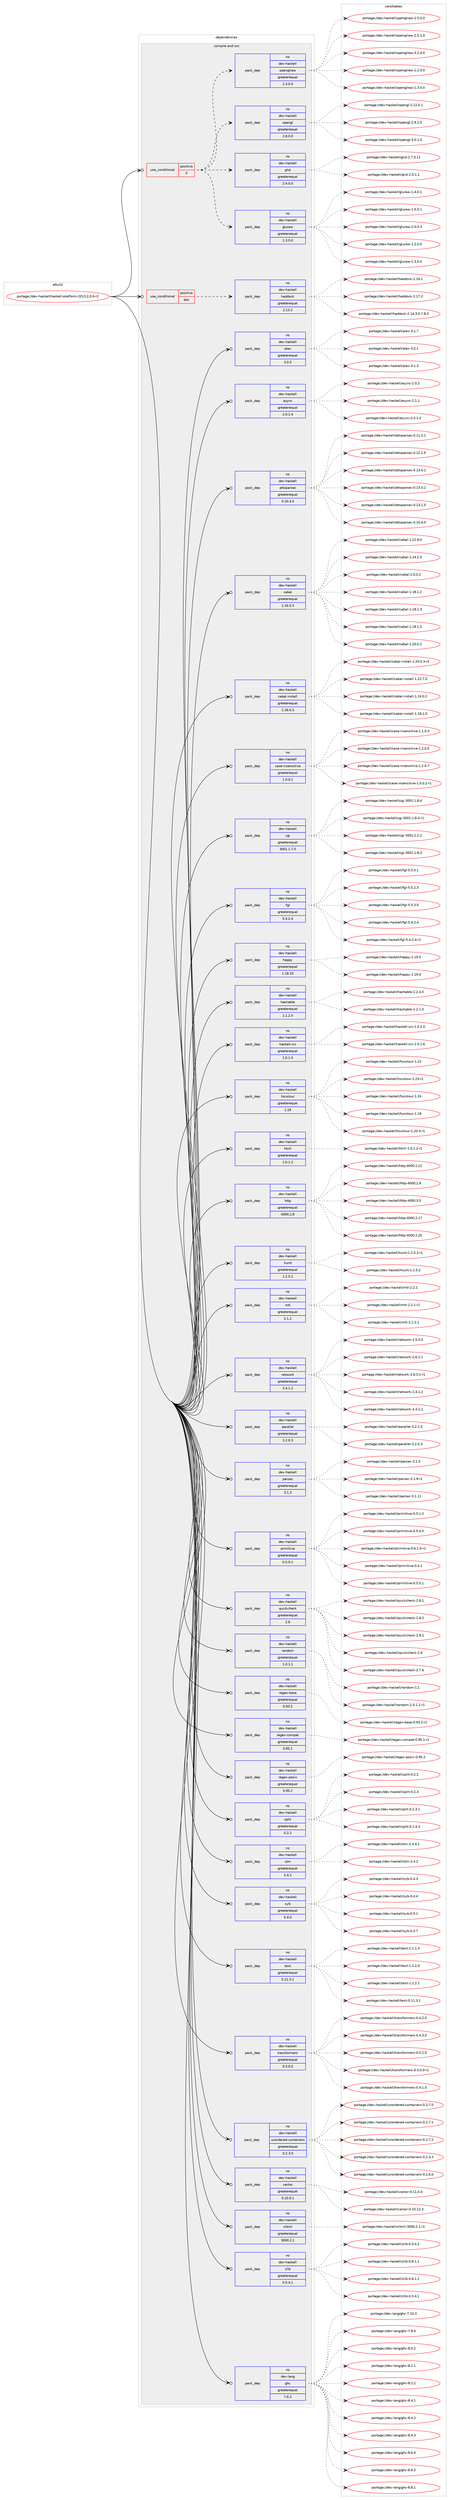 digraph prolog {

# *************
# Graph options
# *************

newrank=true;
concentrate=true;
compound=true;
graph [rankdir=LR,fontname=Helvetica,fontsize=10,ranksep=1.5];#, ranksep=2.5, nodesep=0.2];
edge  [arrowhead=vee];
node  [fontname=Helvetica,fontsize=10];

# **********
# The ebuild
# **********

subgraph cluster_leftcol {
color=gray;
rank=same;
label=<<i>ebuild</i>>;
id [label="portage://dev-haskell/haskell-platform-2013.2.0.0-r2", color=red, width=4, href="../dev-haskell/haskell-platform-2013.2.0.0-r2.svg"];
}

# ****************
# The dependencies
# ****************

subgraph cluster_midcol {
color=gray;
label=<<i>dependencies</i>>;
subgraph cluster_compile {
fillcolor="#eeeeee";
style=filled;
label=<<i>compile</i>>;
}
subgraph cluster_compileandrun {
fillcolor="#eeeeee";
style=filled;
label=<<i>compile and run</i>>;
subgraph cond15408 {
dependency69554 [label=<<TABLE BORDER="0" CELLBORDER="1" CELLSPACING="0" CELLPADDING="4"><TR><TD ROWSPAN="3" CELLPADDING="10">use_conditional</TD></TR><TR><TD>positive</TD></TR><TR><TD>X</TD></TR></TABLE>>, shape=none, color=red];
subgraph pack52315 {
dependency69555 [label=<<TABLE BORDER="0" CELLBORDER="1" CELLSPACING="0" CELLPADDING="4" WIDTH="220"><TR><TD ROWSPAN="6" CELLPADDING="30">pack_dep</TD></TR><TR><TD WIDTH="110">no</TD></TR><TR><TD>dev-haskell</TD></TR><TR><TD>gluraw</TD></TR><TR><TD>greaterequal</TD></TR><TR><TD>1.3.0.0</TD></TR></TABLE>>, shape=none, color=blue];
}
dependency69554:e -> dependency69555:w [weight=20,style="dashed",arrowhead="vee"];
subgraph pack52316 {
dependency69556 [label=<<TABLE BORDER="0" CELLBORDER="1" CELLSPACING="0" CELLPADDING="4" WIDTH="220"><TR><TD ROWSPAN="6" CELLPADDING="30">pack_dep</TD></TR><TR><TD WIDTH="110">no</TD></TR><TR><TD>dev-haskell</TD></TR><TR><TD>glut</TD></TR><TR><TD>greaterequal</TD></TR><TR><TD>2.4.0.0</TD></TR></TABLE>>, shape=none, color=blue];
}
dependency69554:e -> dependency69556:w [weight=20,style="dashed",arrowhead="vee"];
subgraph pack52317 {
dependency69557 [label=<<TABLE BORDER="0" CELLBORDER="1" CELLSPACING="0" CELLPADDING="4" WIDTH="220"><TR><TD ROWSPAN="6" CELLPADDING="30">pack_dep</TD></TR><TR><TD WIDTH="110">no</TD></TR><TR><TD>dev-haskell</TD></TR><TR><TD>opengl</TD></TR><TR><TD>greaterequal</TD></TR><TR><TD>2.8.0.0</TD></TR></TABLE>>, shape=none, color=blue];
}
dependency69554:e -> dependency69557:w [weight=20,style="dashed",arrowhead="vee"];
subgraph pack52318 {
dependency69558 [label=<<TABLE BORDER="0" CELLBORDER="1" CELLSPACING="0" CELLPADDING="4" WIDTH="220"><TR><TD ROWSPAN="6" CELLPADDING="30">pack_dep</TD></TR><TR><TD WIDTH="110">no</TD></TR><TR><TD>dev-haskell</TD></TR><TR><TD>openglraw</TD></TR><TR><TD>greaterequal</TD></TR><TR><TD>1.3.0.0</TD></TR></TABLE>>, shape=none, color=blue];
}
dependency69554:e -> dependency69558:w [weight=20,style="dashed",arrowhead="vee"];
}
id:e -> dependency69554:w [weight=20,style="solid",arrowhead="odotvee"];
subgraph cond15409 {
dependency69559 [label=<<TABLE BORDER="0" CELLBORDER="1" CELLSPACING="0" CELLPADDING="4"><TR><TD ROWSPAN="3" CELLPADDING="10">use_conditional</TD></TR><TR><TD>positive</TD></TR><TR><TD>doc</TD></TR></TABLE>>, shape=none, color=red];
subgraph pack52319 {
dependency69560 [label=<<TABLE BORDER="0" CELLBORDER="1" CELLSPACING="0" CELLPADDING="4" WIDTH="220"><TR><TD ROWSPAN="6" CELLPADDING="30">pack_dep</TD></TR><TR><TD WIDTH="110">no</TD></TR><TR><TD>dev-haskell</TD></TR><TR><TD>haddock</TD></TR><TR><TD>greaterequal</TD></TR><TR><TD>2.13.2</TD></TR></TABLE>>, shape=none, color=blue];
}
dependency69559:e -> dependency69560:w [weight=20,style="dashed",arrowhead="vee"];
}
id:e -> dependency69559:w [weight=20,style="solid",arrowhead="odotvee"];
subgraph pack52320 {
dependency69561 [label=<<TABLE BORDER="0" CELLBORDER="1" CELLSPACING="0" CELLPADDING="4" WIDTH="220"><TR><TD ROWSPAN="6" CELLPADDING="30">pack_dep</TD></TR><TR><TD WIDTH="110">no</TD></TR><TR><TD>dev-haskell</TD></TR><TR><TD>alex</TD></TR><TR><TD>greaterequal</TD></TR><TR><TD>3.0.5</TD></TR></TABLE>>, shape=none, color=blue];
}
id:e -> dependency69561:w [weight=20,style="solid",arrowhead="odotvee"];
subgraph pack52321 {
dependency69562 [label=<<TABLE BORDER="0" CELLBORDER="1" CELLSPACING="0" CELLPADDING="4" WIDTH="220"><TR><TD ROWSPAN="6" CELLPADDING="30">pack_dep</TD></TR><TR><TD WIDTH="110">no</TD></TR><TR><TD>dev-haskell</TD></TR><TR><TD>async</TD></TR><TR><TD>greaterequal</TD></TR><TR><TD>2.0.1.4</TD></TR></TABLE>>, shape=none, color=blue];
}
id:e -> dependency69562:w [weight=20,style="solid",arrowhead="odotvee"];
subgraph pack52322 {
dependency69563 [label=<<TABLE BORDER="0" CELLBORDER="1" CELLSPACING="0" CELLPADDING="4" WIDTH="220"><TR><TD ROWSPAN="6" CELLPADDING="30">pack_dep</TD></TR><TR><TD WIDTH="110">no</TD></TR><TR><TD>dev-haskell</TD></TR><TR><TD>attoparsec</TD></TR><TR><TD>greaterequal</TD></TR><TR><TD>0.10.4.0</TD></TR></TABLE>>, shape=none, color=blue];
}
id:e -> dependency69563:w [weight=20,style="solid",arrowhead="odotvee"];
subgraph pack52323 {
dependency69564 [label=<<TABLE BORDER="0" CELLBORDER="1" CELLSPACING="0" CELLPADDING="4" WIDTH="220"><TR><TD ROWSPAN="6" CELLPADDING="30">pack_dep</TD></TR><TR><TD WIDTH="110">no</TD></TR><TR><TD>dev-haskell</TD></TR><TR><TD>cabal</TD></TR><TR><TD>greaterequal</TD></TR><TR><TD>1.16.0.3</TD></TR></TABLE>>, shape=none, color=blue];
}
id:e -> dependency69564:w [weight=20,style="solid",arrowhead="odotvee"];
subgraph pack52324 {
dependency69565 [label=<<TABLE BORDER="0" CELLBORDER="1" CELLSPACING="0" CELLPADDING="4" WIDTH="220"><TR><TD ROWSPAN="6" CELLPADDING="30">pack_dep</TD></TR><TR><TD WIDTH="110">no</TD></TR><TR><TD>dev-haskell</TD></TR><TR><TD>cabal-install</TD></TR><TR><TD>greaterequal</TD></TR><TR><TD>1.16.0.3</TD></TR></TABLE>>, shape=none, color=blue];
}
id:e -> dependency69565:w [weight=20,style="solid",arrowhead="odotvee"];
subgraph pack52325 {
dependency69566 [label=<<TABLE BORDER="0" CELLBORDER="1" CELLSPACING="0" CELLPADDING="4" WIDTH="220"><TR><TD ROWSPAN="6" CELLPADDING="30">pack_dep</TD></TR><TR><TD WIDTH="110">no</TD></TR><TR><TD>dev-haskell</TD></TR><TR><TD>case-insensitive</TD></TR><TR><TD>greaterequal</TD></TR><TR><TD>1.0.0.1</TD></TR></TABLE>>, shape=none, color=blue];
}
id:e -> dependency69566:w [weight=20,style="solid",arrowhead="odotvee"];
subgraph pack52326 {
dependency69567 [label=<<TABLE BORDER="0" CELLBORDER="1" CELLSPACING="0" CELLPADDING="4" WIDTH="220"><TR><TD ROWSPAN="6" CELLPADDING="30">pack_dep</TD></TR><TR><TD WIDTH="110">no</TD></TR><TR><TD>dev-haskell</TD></TR><TR><TD>cgi</TD></TR><TR><TD>greaterequal</TD></TR><TR><TD>3001.1.7.5</TD></TR></TABLE>>, shape=none, color=blue];
}
id:e -> dependency69567:w [weight=20,style="solid",arrowhead="odotvee"];
subgraph pack52327 {
dependency69568 [label=<<TABLE BORDER="0" CELLBORDER="1" CELLSPACING="0" CELLPADDING="4" WIDTH="220"><TR><TD ROWSPAN="6" CELLPADDING="30">pack_dep</TD></TR><TR><TD WIDTH="110">no</TD></TR><TR><TD>dev-haskell</TD></TR><TR><TD>fgl</TD></TR><TR><TD>greaterequal</TD></TR><TR><TD>5.4.2.4</TD></TR></TABLE>>, shape=none, color=blue];
}
id:e -> dependency69568:w [weight=20,style="solid",arrowhead="odotvee"];
subgraph pack52328 {
dependency69569 [label=<<TABLE BORDER="0" CELLBORDER="1" CELLSPACING="0" CELLPADDING="4" WIDTH="220"><TR><TD ROWSPAN="6" CELLPADDING="30">pack_dep</TD></TR><TR><TD WIDTH="110">no</TD></TR><TR><TD>dev-haskell</TD></TR><TR><TD>happy</TD></TR><TR><TD>greaterequal</TD></TR><TR><TD>1.18.10</TD></TR></TABLE>>, shape=none, color=blue];
}
id:e -> dependency69569:w [weight=20,style="solid",arrowhead="odotvee"];
subgraph pack52329 {
dependency69570 [label=<<TABLE BORDER="0" CELLBORDER="1" CELLSPACING="0" CELLPADDING="4" WIDTH="220"><TR><TD ROWSPAN="6" CELLPADDING="30">pack_dep</TD></TR><TR><TD WIDTH="110">no</TD></TR><TR><TD>dev-haskell</TD></TR><TR><TD>hashable</TD></TR><TR><TD>greaterequal</TD></TR><TR><TD>1.1.2.5</TD></TR></TABLE>>, shape=none, color=blue];
}
id:e -> dependency69570:w [weight=20,style="solid",arrowhead="odotvee"];
subgraph pack52330 {
dependency69571 [label=<<TABLE BORDER="0" CELLBORDER="1" CELLSPACING="0" CELLPADDING="4" WIDTH="220"><TR><TD ROWSPAN="6" CELLPADDING="30">pack_dep</TD></TR><TR><TD WIDTH="110">no</TD></TR><TR><TD>dev-haskell</TD></TR><TR><TD>haskell-src</TD></TR><TR><TD>greaterequal</TD></TR><TR><TD>1.0.1.5</TD></TR></TABLE>>, shape=none, color=blue];
}
id:e -> dependency69571:w [weight=20,style="solid",arrowhead="odotvee"];
subgraph pack52331 {
dependency69572 [label=<<TABLE BORDER="0" CELLBORDER="1" CELLSPACING="0" CELLPADDING="4" WIDTH="220"><TR><TD ROWSPAN="6" CELLPADDING="30">pack_dep</TD></TR><TR><TD WIDTH="110">no</TD></TR><TR><TD>dev-haskell</TD></TR><TR><TD>hscolour</TD></TR><TR><TD>greaterequal</TD></TR><TR><TD>1.19</TD></TR></TABLE>>, shape=none, color=blue];
}
id:e -> dependency69572:w [weight=20,style="solid",arrowhead="odotvee"];
subgraph pack52332 {
dependency69573 [label=<<TABLE BORDER="0" CELLBORDER="1" CELLSPACING="0" CELLPADDING="4" WIDTH="220"><TR><TD ROWSPAN="6" CELLPADDING="30">pack_dep</TD></TR><TR><TD WIDTH="110">no</TD></TR><TR><TD>dev-haskell</TD></TR><TR><TD>html</TD></TR><TR><TD>greaterequal</TD></TR><TR><TD>1.0.1.2</TD></TR></TABLE>>, shape=none, color=blue];
}
id:e -> dependency69573:w [weight=20,style="solid",arrowhead="odotvee"];
subgraph pack52333 {
dependency69574 [label=<<TABLE BORDER="0" CELLBORDER="1" CELLSPACING="0" CELLPADDING="4" WIDTH="220"><TR><TD ROWSPAN="6" CELLPADDING="30">pack_dep</TD></TR><TR><TD WIDTH="110">no</TD></TR><TR><TD>dev-haskell</TD></TR><TR><TD>http</TD></TR><TR><TD>greaterequal</TD></TR><TR><TD>4000.2.8</TD></TR></TABLE>>, shape=none, color=blue];
}
id:e -> dependency69574:w [weight=20,style="solid",arrowhead="odotvee"];
subgraph pack52334 {
dependency69575 [label=<<TABLE BORDER="0" CELLBORDER="1" CELLSPACING="0" CELLPADDING="4" WIDTH="220"><TR><TD ROWSPAN="6" CELLPADDING="30">pack_dep</TD></TR><TR><TD WIDTH="110">no</TD></TR><TR><TD>dev-haskell</TD></TR><TR><TD>hunit</TD></TR><TR><TD>greaterequal</TD></TR><TR><TD>1.2.5.2</TD></TR></TABLE>>, shape=none, color=blue];
}
id:e -> dependency69575:w [weight=20,style="solid",arrowhead="odotvee"];
subgraph pack52335 {
dependency69576 [label=<<TABLE BORDER="0" CELLBORDER="1" CELLSPACING="0" CELLPADDING="4" WIDTH="220"><TR><TD ROWSPAN="6" CELLPADDING="30">pack_dep</TD></TR><TR><TD WIDTH="110">no</TD></TR><TR><TD>dev-haskell</TD></TR><TR><TD>mtl</TD></TR><TR><TD>greaterequal</TD></TR><TR><TD>2.1.2</TD></TR></TABLE>>, shape=none, color=blue];
}
id:e -> dependency69576:w [weight=20,style="solid",arrowhead="odotvee"];
subgraph pack52336 {
dependency69577 [label=<<TABLE BORDER="0" CELLBORDER="1" CELLSPACING="0" CELLPADDING="4" WIDTH="220"><TR><TD ROWSPAN="6" CELLPADDING="30">pack_dep</TD></TR><TR><TD WIDTH="110">no</TD></TR><TR><TD>dev-haskell</TD></TR><TR><TD>network</TD></TR><TR><TD>greaterequal</TD></TR><TR><TD>2.4.1.2</TD></TR></TABLE>>, shape=none, color=blue];
}
id:e -> dependency69577:w [weight=20,style="solid",arrowhead="odotvee"];
subgraph pack52337 {
dependency69578 [label=<<TABLE BORDER="0" CELLBORDER="1" CELLSPACING="0" CELLPADDING="4" WIDTH="220"><TR><TD ROWSPAN="6" CELLPADDING="30">pack_dep</TD></TR><TR><TD WIDTH="110">no</TD></TR><TR><TD>dev-haskell</TD></TR><TR><TD>parallel</TD></TR><TR><TD>greaterequal</TD></TR><TR><TD>3.2.0.3</TD></TR></TABLE>>, shape=none, color=blue];
}
id:e -> dependency69578:w [weight=20,style="solid",arrowhead="odotvee"];
subgraph pack52338 {
dependency69579 [label=<<TABLE BORDER="0" CELLBORDER="1" CELLSPACING="0" CELLPADDING="4" WIDTH="220"><TR><TD ROWSPAN="6" CELLPADDING="30">pack_dep</TD></TR><TR><TD WIDTH="110">no</TD></TR><TR><TD>dev-haskell</TD></TR><TR><TD>parsec</TD></TR><TR><TD>greaterequal</TD></TR><TR><TD>3.1.3</TD></TR></TABLE>>, shape=none, color=blue];
}
id:e -> dependency69579:w [weight=20,style="solid",arrowhead="odotvee"];
subgraph pack52339 {
dependency69580 [label=<<TABLE BORDER="0" CELLBORDER="1" CELLSPACING="0" CELLPADDING="4" WIDTH="220"><TR><TD ROWSPAN="6" CELLPADDING="30">pack_dep</TD></TR><TR><TD WIDTH="110">no</TD></TR><TR><TD>dev-haskell</TD></TR><TR><TD>primitive</TD></TR><TR><TD>greaterequal</TD></TR><TR><TD>0.5.0.1</TD></TR></TABLE>>, shape=none, color=blue];
}
id:e -> dependency69580:w [weight=20,style="solid",arrowhead="odotvee"];
subgraph pack52340 {
dependency69581 [label=<<TABLE BORDER="0" CELLBORDER="1" CELLSPACING="0" CELLPADDING="4" WIDTH="220"><TR><TD ROWSPAN="6" CELLPADDING="30">pack_dep</TD></TR><TR><TD WIDTH="110">no</TD></TR><TR><TD>dev-haskell</TD></TR><TR><TD>quickcheck</TD></TR><TR><TD>greaterequal</TD></TR><TR><TD>2.6</TD></TR></TABLE>>, shape=none, color=blue];
}
id:e -> dependency69581:w [weight=20,style="solid",arrowhead="odotvee"];
subgraph pack52341 {
dependency69582 [label=<<TABLE BORDER="0" CELLBORDER="1" CELLSPACING="0" CELLPADDING="4" WIDTH="220"><TR><TD ROWSPAN="6" CELLPADDING="30">pack_dep</TD></TR><TR><TD WIDTH="110">no</TD></TR><TR><TD>dev-haskell</TD></TR><TR><TD>random</TD></TR><TR><TD>greaterequal</TD></TR><TR><TD>1.0.1.1</TD></TR></TABLE>>, shape=none, color=blue];
}
id:e -> dependency69582:w [weight=20,style="solid",arrowhead="odotvee"];
subgraph pack52342 {
dependency69583 [label=<<TABLE BORDER="0" CELLBORDER="1" CELLSPACING="0" CELLPADDING="4" WIDTH="220"><TR><TD ROWSPAN="6" CELLPADDING="30">pack_dep</TD></TR><TR><TD WIDTH="110">no</TD></TR><TR><TD>dev-haskell</TD></TR><TR><TD>regex-base</TD></TR><TR><TD>greaterequal</TD></TR><TR><TD>0.93.2</TD></TR></TABLE>>, shape=none, color=blue];
}
id:e -> dependency69583:w [weight=20,style="solid",arrowhead="odotvee"];
subgraph pack52343 {
dependency69584 [label=<<TABLE BORDER="0" CELLBORDER="1" CELLSPACING="0" CELLPADDING="4" WIDTH="220"><TR><TD ROWSPAN="6" CELLPADDING="30">pack_dep</TD></TR><TR><TD WIDTH="110">no</TD></TR><TR><TD>dev-haskell</TD></TR><TR><TD>regex-compat</TD></TR><TR><TD>greaterequal</TD></TR><TR><TD>0.95.1</TD></TR></TABLE>>, shape=none, color=blue];
}
id:e -> dependency69584:w [weight=20,style="solid",arrowhead="odotvee"];
subgraph pack52344 {
dependency69585 [label=<<TABLE BORDER="0" CELLBORDER="1" CELLSPACING="0" CELLPADDING="4" WIDTH="220"><TR><TD ROWSPAN="6" CELLPADDING="30">pack_dep</TD></TR><TR><TD WIDTH="110">no</TD></TR><TR><TD>dev-haskell</TD></TR><TR><TD>regex-posix</TD></TR><TR><TD>greaterequal</TD></TR><TR><TD>0.95.2</TD></TR></TABLE>>, shape=none, color=blue];
}
id:e -> dependency69585:w [weight=20,style="solid",arrowhead="odotvee"];
subgraph pack52345 {
dependency69586 [label=<<TABLE BORDER="0" CELLBORDER="1" CELLSPACING="0" CELLPADDING="4" WIDTH="220"><TR><TD ROWSPAN="6" CELLPADDING="30">pack_dep</TD></TR><TR><TD WIDTH="110">no</TD></TR><TR><TD>dev-haskell</TD></TR><TR><TD>split</TD></TR><TR><TD>greaterequal</TD></TR><TR><TD>0.2.2</TD></TR></TABLE>>, shape=none, color=blue];
}
id:e -> dependency69586:w [weight=20,style="solid",arrowhead="odotvee"];
subgraph pack52346 {
dependency69587 [label=<<TABLE BORDER="0" CELLBORDER="1" CELLSPACING="0" CELLPADDING="4" WIDTH="220"><TR><TD ROWSPAN="6" CELLPADDING="30">pack_dep</TD></TR><TR><TD WIDTH="110">no</TD></TR><TR><TD>dev-haskell</TD></TR><TR><TD>stm</TD></TR><TR><TD>greaterequal</TD></TR><TR><TD>2.4.2</TD></TR></TABLE>>, shape=none, color=blue];
}
id:e -> dependency69587:w [weight=20,style="solid",arrowhead="odotvee"];
subgraph pack52347 {
dependency69588 [label=<<TABLE BORDER="0" CELLBORDER="1" CELLSPACING="0" CELLPADDING="4" WIDTH="220"><TR><TD ROWSPAN="6" CELLPADDING="30">pack_dep</TD></TR><TR><TD WIDTH="110">no</TD></TR><TR><TD>dev-haskell</TD></TR><TR><TD>syb</TD></TR><TR><TD>greaterequal</TD></TR><TR><TD>0.4.0</TD></TR></TABLE>>, shape=none, color=blue];
}
id:e -> dependency69588:w [weight=20,style="solid",arrowhead="odotvee"];
subgraph pack52348 {
dependency69589 [label=<<TABLE BORDER="0" CELLBORDER="1" CELLSPACING="0" CELLPADDING="4" WIDTH="220"><TR><TD ROWSPAN="6" CELLPADDING="30">pack_dep</TD></TR><TR><TD WIDTH="110">no</TD></TR><TR><TD>dev-haskell</TD></TR><TR><TD>text</TD></TR><TR><TD>greaterequal</TD></TR><TR><TD>0.11.3.1</TD></TR></TABLE>>, shape=none, color=blue];
}
id:e -> dependency69589:w [weight=20,style="solid",arrowhead="odotvee"];
subgraph pack52349 {
dependency69590 [label=<<TABLE BORDER="0" CELLBORDER="1" CELLSPACING="0" CELLPADDING="4" WIDTH="220"><TR><TD ROWSPAN="6" CELLPADDING="30">pack_dep</TD></TR><TR><TD WIDTH="110">no</TD></TR><TR><TD>dev-haskell</TD></TR><TR><TD>transformers</TD></TR><TR><TD>greaterequal</TD></TR><TR><TD>0.3.0.0</TD></TR></TABLE>>, shape=none, color=blue];
}
id:e -> dependency69590:w [weight=20,style="solid",arrowhead="odotvee"];
subgraph pack52350 {
dependency69591 [label=<<TABLE BORDER="0" CELLBORDER="1" CELLSPACING="0" CELLPADDING="4" WIDTH="220"><TR><TD ROWSPAN="6" CELLPADDING="30">pack_dep</TD></TR><TR><TD WIDTH="110">no</TD></TR><TR><TD>dev-haskell</TD></TR><TR><TD>unordered-containers</TD></TR><TR><TD>greaterequal</TD></TR><TR><TD>0.2.3.0</TD></TR></TABLE>>, shape=none, color=blue];
}
id:e -> dependency69591:w [weight=20,style="solid",arrowhead="odotvee"];
subgraph pack52351 {
dependency69592 [label=<<TABLE BORDER="0" CELLBORDER="1" CELLSPACING="0" CELLPADDING="4" WIDTH="220"><TR><TD ROWSPAN="6" CELLPADDING="30">pack_dep</TD></TR><TR><TD WIDTH="110">no</TD></TR><TR><TD>dev-haskell</TD></TR><TR><TD>vector</TD></TR><TR><TD>greaterequal</TD></TR><TR><TD>0.10.0.1</TD></TR></TABLE>>, shape=none, color=blue];
}
id:e -> dependency69592:w [weight=20,style="solid",arrowhead="odotvee"];
subgraph pack52352 {
dependency69593 [label=<<TABLE BORDER="0" CELLBORDER="1" CELLSPACING="0" CELLPADDING="4" WIDTH="220"><TR><TD ROWSPAN="6" CELLPADDING="30">pack_dep</TD></TR><TR><TD WIDTH="110">no</TD></TR><TR><TD>dev-haskell</TD></TR><TR><TD>xhtml</TD></TR><TR><TD>greaterequal</TD></TR><TR><TD>3000.2.1</TD></TR></TABLE>>, shape=none, color=blue];
}
id:e -> dependency69593:w [weight=20,style="solid",arrowhead="odotvee"];
subgraph pack52353 {
dependency69594 [label=<<TABLE BORDER="0" CELLBORDER="1" CELLSPACING="0" CELLPADDING="4" WIDTH="220"><TR><TD ROWSPAN="6" CELLPADDING="30">pack_dep</TD></TR><TR><TD WIDTH="110">no</TD></TR><TR><TD>dev-haskell</TD></TR><TR><TD>zlib</TD></TR><TR><TD>greaterequal</TD></TR><TR><TD>0.5.4.1</TD></TR></TABLE>>, shape=none, color=blue];
}
id:e -> dependency69594:w [weight=20,style="solid",arrowhead="odotvee"];
subgraph pack52354 {
dependency69595 [label=<<TABLE BORDER="0" CELLBORDER="1" CELLSPACING="0" CELLPADDING="4" WIDTH="220"><TR><TD ROWSPAN="6" CELLPADDING="30">pack_dep</TD></TR><TR><TD WIDTH="110">no</TD></TR><TR><TD>dev-lang</TD></TR><TR><TD>ghc</TD></TR><TR><TD>greaterequal</TD></TR><TR><TD>7.6.2</TD></TR></TABLE>>, shape=none, color=blue];
}
id:e -> dependency69595:w [weight=20,style="solid",arrowhead="odotvee"];
}
subgraph cluster_run {
fillcolor="#eeeeee";
style=filled;
label=<<i>run</i>>;
}
}

# **************
# The candidates
# **************

subgraph cluster_choices {
rank=same;
color=gray;
label=<<i>candidates</i>>;

subgraph choice52315 {
color=black;
nodesep=1;
choiceportage100101118451049711510710110810847103108117114971194549465046484648 [label="portage://dev-haskell/gluraw-1.2.0.0", color=red, width=4,href="../dev-haskell/gluraw-1.2.0.0.svg"];
choiceportage100101118451049711510710110810847103108117114971194549465146484648 [label="portage://dev-haskell/gluraw-1.3.0.0", color=red, width=4,href="../dev-haskell/gluraw-1.3.0.0.svg"];
choiceportage100101118451049711510710110810847103108117114971194549465246484649 [label="portage://dev-haskell/gluraw-1.4.0.1", color=red, width=4,href="../dev-haskell/gluraw-1.4.0.1.svg"];
choiceportage100101118451049711510710110810847103108117114971194549465346484649 [label="portage://dev-haskell/gluraw-1.5.0.1", color=red, width=4,href="../dev-haskell/gluraw-1.5.0.1.svg"];
choiceportage100101118451049711510710110810847103108117114971194550464846484651 [label="portage://dev-haskell/gluraw-2.0.0.3", color=red, width=4,href="../dev-haskell/gluraw-2.0.0.3.svg"];
dependency69555:e -> choiceportage100101118451049711510710110810847103108117114971194549465046484648:w [style=dotted,weight="100"];
dependency69555:e -> choiceportage100101118451049711510710110810847103108117114971194549465146484648:w [style=dotted,weight="100"];
dependency69555:e -> choiceportage100101118451049711510710110810847103108117114971194549465246484649:w [style=dotted,weight="100"];
dependency69555:e -> choiceportage100101118451049711510710110810847103108117114971194549465346484649:w [style=dotted,weight="100"];
dependency69555:e -> choiceportage100101118451049711510710110810847103108117114971194550464846484651:w [style=dotted,weight="100"];
}
subgraph choice52316 {
color=black;
nodesep=1;
choiceportage1001011184510497115107101108108471031081171164550465346494649 [label="portage://dev-haskell/glut-2.5.1.1", color=red, width=4,href="../dev-haskell/glut-2.5.1.1.svg"];
choiceportage100101118451049711510710110810847103108117116455046554648464949 [label="portage://dev-haskell/glut-2.7.0.11", color=red, width=4,href="../dev-haskell/glut-2.7.0.11.svg"];
dependency69556:e -> choiceportage1001011184510497115107101108108471031081171164550465346494649:w [style=dotted,weight="100"];
dependency69556:e -> choiceportage100101118451049711510710110810847103108117116455046554648464949:w [style=dotted,weight="100"];
}
subgraph choice52317 {
color=black;
nodesep=1;
choiceportage100101118451049711510710110810847111112101110103108455046495046484649 [label="portage://dev-haskell/opengl-2.12.0.1", color=red, width=4,href="../dev-haskell/opengl-2.12.0.1.svg"];
choiceportage1001011184510497115107101108108471111121011101031084550465746504648 [label="portage://dev-haskell/opengl-2.9.2.0", color=red, width=4,href="../dev-haskell/opengl-2.9.2.0.svg"];
choiceportage1001011184510497115107101108108471111121011101031084551464846494648 [label="portage://dev-haskell/opengl-3.0.1.0", color=red, width=4,href="../dev-haskell/opengl-3.0.1.0.svg"];
dependency69557:e -> choiceportage100101118451049711510710110810847111112101110103108455046495046484649:w [style=dotted,weight="100"];
dependency69557:e -> choiceportage1001011184510497115107101108108471111121011101031084550465746504648:w [style=dotted,weight="100"];
dependency69557:e -> choiceportage1001011184510497115107101108108471111121011101031084551464846494648:w [style=dotted,weight="100"];
}
subgraph choice52318 {
color=black;
nodesep=1;
choiceportage100101118451049711510710110810847111112101110103108114971194549465046484648 [label="portage://dev-haskell/openglraw-1.2.0.0", color=red, width=4,href="../dev-haskell/openglraw-1.2.0.0.svg"];
choiceportage100101118451049711510710110810847111112101110103108114971194549465146484648 [label="portage://dev-haskell/openglraw-1.3.0.0", color=red, width=4,href="../dev-haskell/openglraw-1.3.0.0.svg"];
choiceportage100101118451049711510710110810847111112101110103108114971194549465346484648 [label="portage://dev-haskell/openglraw-1.5.0.0", color=red, width=4,href="../dev-haskell/openglraw-1.5.0.0.svg"];
choiceportage100101118451049711510710110810847111112101110103108114971194550465346494648 [label="portage://dev-haskell/openglraw-2.5.1.0", color=red, width=4,href="../dev-haskell/openglraw-2.5.1.0.svg"];
choiceportage100101118451049711510710110810847111112101110103108114971194551465046524648 [label="portage://dev-haskell/openglraw-3.2.4.0", color=red, width=4,href="../dev-haskell/openglraw-3.2.4.0.svg"];
dependency69558:e -> choiceportage100101118451049711510710110810847111112101110103108114971194549465046484648:w [style=dotted,weight="100"];
dependency69558:e -> choiceportage100101118451049711510710110810847111112101110103108114971194549465146484648:w [style=dotted,weight="100"];
dependency69558:e -> choiceportage100101118451049711510710110810847111112101110103108114971194549465346484648:w [style=dotted,weight="100"];
dependency69558:e -> choiceportage100101118451049711510710110810847111112101110103108114971194550465346494648:w [style=dotted,weight="100"];
dependency69558:e -> choiceportage100101118451049711510710110810847111112101110103108114971194551465046524648:w [style=dotted,weight="100"];
}
subgraph choice52319 {
color=black;
nodesep=1;
choiceportage1001011184510497115107101108108471049710010011199107455046495246514648465546564651 [label="portage://dev-haskell/haddock-2.14.3.0.7.8.3", color=red, width=4,href="../dev-haskell/haddock-2.14.3.0.7.8.3.svg"];
choiceportage100101118451049711510710110810847104971001001119910745504649544649 [label="portage://dev-haskell/haddock-2.16.1", color=red, width=4,href="../dev-haskell/haddock-2.16.1.svg"];
choiceportage100101118451049711510710110810847104971001001119910745504649554650 [label="portage://dev-haskell/haddock-2.17.2", color=red, width=4,href="../dev-haskell/haddock-2.17.2.svg"];
dependency69560:e -> choiceportage1001011184510497115107101108108471049710010011199107455046495246514648465546564651:w [style=dotted,weight="100"];
dependency69560:e -> choiceportage100101118451049711510710110810847104971001001119910745504649544649:w [style=dotted,weight="100"];
dependency69560:e -> choiceportage100101118451049711510710110810847104971001001119910745504649554650:w [style=dotted,weight="100"];
}
subgraph choice52320 {
color=black;
nodesep=1;
choiceportage10010111845104971151071011081084797108101120455146494651 [label="portage://dev-haskell/alex-3.1.3", color=red, width=4,href="../dev-haskell/alex-3.1.3.svg"];
choiceportage10010111845104971151071011081084797108101120455146494655 [label="portage://dev-haskell/alex-3.1.7", color=red, width=4,href="../dev-haskell/alex-3.1.7.svg"];
choiceportage10010111845104971151071011081084797108101120455146504649 [label="portage://dev-haskell/alex-3.2.1", color=red, width=4,href="../dev-haskell/alex-3.2.1.svg"];
dependency69561:e -> choiceportage10010111845104971151071011081084797108101120455146494651:w [style=dotted,weight="100"];
dependency69561:e -> choiceportage10010111845104971151071011081084797108101120455146494655:w [style=dotted,weight="100"];
dependency69561:e -> choiceportage10010111845104971151071011081084797108101120455146504649:w [style=dotted,weight="100"];
}
subgraph choice52321 {
color=black;
nodesep=1;
choiceportage10010111845104971151071011081084797115121110994550464846494652 [label="portage://dev-haskell/async-2.0.1.4", color=red, width=4,href="../dev-haskell/async-2.0.1.4.svg"];
choiceportage1001011184510497115107101108108479711512111099455046484650 [label="portage://dev-haskell/async-2.0.2", color=red, width=4,href="../dev-haskell/async-2.0.2.svg"];
choiceportage1001011184510497115107101108108479711512111099455046494649 [label="portage://dev-haskell/async-2.1.1", color=red, width=4,href="../dev-haskell/async-2.1.1.svg"];
dependency69562:e -> choiceportage10010111845104971151071011081084797115121110994550464846494652:w [style=dotted,weight="100"];
dependency69562:e -> choiceportage1001011184510497115107101108108479711512111099455046484650:w [style=dotted,weight="100"];
dependency69562:e -> choiceportage1001011184510497115107101108108479711512111099455046494649:w [style=dotted,weight="100"];
}
subgraph choice52322 {
color=black;
nodesep=1;
choiceportage100101118451049711510710110810847971161161111129711411510199454846494846524648 [label="portage://dev-haskell/attoparsec-0.10.4.0", color=red, width=4,href="../dev-haskell/attoparsec-0.10.4.0.svg"];
choiceportage100101118451049711510710110810847971161161111129711411510199454846494946504649 [label="portage://dev-haskell/attoparsec-0.11.2.1", color=red, width=4,href="../dev-haskell/attoparsec-0.11.2.1.svg"];
choiceportage100101118451049711510710110810847971161161111129711411510199454846495046494653 [label="portage://dev-haskell/attoparsec-0.12.1.5", color=red, width=4,href="../dev-haskell/attoparsec-0.12.1.5.svg"];
choiceportage100101118451049711510710110810847971161161111129711411510199454846495146484649 [label="portage://dev-haskell/attoparsec-0.13.0.1", color=red, width=4,href="../dev-haskell/attoparsec-0.13.0.1.svg"];
choiceportage100101118451049711510710110810847971161161111129711411510199454846495146484650 [label="portage://dev-haskell/attoparsec-0.13.0.2", color=red, width=4,href="../dev-haskell/attoparsec-0.13.0.2.svg"];
choiceportage100101118451049711510710110810847971161161111129711411510199454846495146494648 [label="portage://dev-haskell/attoparsec-0.13.1.0", color=red, width=4,href="../dev-haskell/attoparsec-0.13.1.0.svg"];
dependency69563:e -> choiceportage100101118451049711510710110810847971161161111129711411510199454846494846524648:w [style=dotted,weight="100"];
dependency69563:e -> choiceportage100101118451049711510710110810847971161161111129711411510199454846494946504649:w [style=dotted,weight="100"];
dependency69563:e -> choiceportage100101118451049711510710110810847971161161111129711411510199454846495046494653:w [style=dotted,weight="100"];
dependency69563:e -> choiceportage100101118451049711510710110810847971161161111129711411510199454846495146484649:w [style=dotted,weight="100"];
dependency69563:e -> choiceportage100101118451049711510710110810847971161161111129711411510199454846495146484650:w [style=dotted,weight="100"];
dependency69563:e -> choiceportage100101118451049711510710110810847971161161111129711411510199454846495146494648:w [style=dotted,weight="100"];
}
subgraph choice52323 {
color=black;
nodesep=1;
choiceportage10010111845104971151071011081084799979897108454946495646494650 [label="portage://dev-haskell/cabal-1.18.1.2", color=red, width=4,href="../dev-haskell/cabal-1.18.1.2.svg"];
choiceportage10010111845104971151071011081084799979897108454946495646494651 [label="portage://dev-haskell/cabal-1.18.1.3", color=red, width=4,href="../dev-haskell/cabal-1.18.1.3.svg"];
choiceportage10010111845104971151071011081084799979897108454946495646494653 [label="portage://dev-haskell/cabal-1.18.1.5", color=red, width=4,href="../dev-haskell/cabal-1.18.1.5.svg"];
choiceportage10010111845104971151071011081084799979897108454946504846484650 [label="portage://dev-haskell/cabal-1.20.0.2", color=red, width=4,href="../dev-haskell/cabal-1.20.0.2.svg"];
choiceportage10010111845104971151071011081084799979897108454946505046564648 [label="portage://dev-haskell/cabal-1.22.8.0", color=red, width=4,href="../dev-haskell/cabal-1.22.8.0.svg"];
choiceportage10010111845104971151071011081084799979897108454946505246504648 [label="portage://dev-haskell/cabal-1.24.2.0", color=red, width=4,href="../dev-haskell/cabal-1.24.2.0.svg"];
choiceportage100101118451049711510710110810847999798971084550464846484650 [label="portage://dev-haskell/cabal-2.0.0.2", color=red, width=4,href="../dev-haskell/cabal-2.0.0.2.svg"];
dependency69564:e -> choiceportage10010111845104971151071011081084799979897108454946495646494650:w [style=dotted,weight="100"];
dependency69564:e -> choiceportage10010111845104971151071011081084799979897108454946495646494651:w [style=dotted,weight="100"];
dependency69564:e -> choiceportage10010111845104971151071011081084799979897108454946495646494653:w [style=dotted,weight="100"];
dependency69564:e -> choiceportage10010111845104971151071011081084799979897108454946504846484650:w [style=dotted,weight="100"];
dependency69564:e -> choiceportage10010111845104971151071011081084799979897108454946505046564648:w [style=dotted,weight="100"];
dependency69564:e -> choiceportage10010111845104971151071011081084799979897108454946505246504648:w [style=dotted,weight="100"];
dependency69564:e -> choiceportage100101118451049711510710110810847999798971084550464846484650:w [style=dotted,weight="100"];
}
subgraph choice52324 {
color=black;
nodesep=1;
choiceportage100101118451049711510710110810847999798971084510511011511697108108454946495646494648 [label="portage://dev-haskell/cabal-install-1.18.1.0", color=red, width=4,href="../dev-haskell/cabal-install-1.18.1.0.svg"];
choiceportage1001011184510497115107101108108479997989710845105110115116971081084549465048464846514511450 [label="portage://dev-haskell/cabal-install-1.20.0.3-r2", color=red, width=4,href="../dev-haskell/cabal-install-1.20.0.3-r2.svg"];
choiceportage100101118451049711510710110810847999798971084510511011511697108108454946505046554648 [label="portage://dev-haskell/cabal-install-1.22.7.0", color=red, width=4,href="../dev-haskell/cabal-install-1.22.7.0.svg"];
choiceportage100101118451049711510710110810847999798971084510511011511697108108454946505246484650 [label="portage://dev-haskell/cabal-install-1.24.0.2", color=red, width=4,href="../dev-haskell/cabal-install-1.24.0.2.svg"];
dependency69565:e -> choiceportage100101118451049711510710110810847999798971084510511011511697108108454946495646494648:w [style=dotted,weight="100"];
dependency69565:e -> choiceportage1001011184510497115107101108108479997989710845105110115116971081084549465048464846514511450:w [style=dotted,weight="100"];
dependency69565:e -> choiceportage100101118451049711510710110810847999798971084510511011511697108108454946505046554648:w [style=dotted,weight="100"];
dependency69565:e -> choiceportage100101118451049711510710110810847999798971084510511011511697108108454946505246484650:w [style=dotted,weight="100"];
}
subgraph choice52325 {
color=black;
nodesep=1;
choiceportage10010111845104971151071011081084799971151014510511011510111011510511610511810145494648464846504511449 [label="portage://dev-haskell/case-insensitive-1.0.0.2-r1", color=red, width=4,href="../dev-haskell/case-insensitive-1.0.0.2-r1.svg"];
choiceportage1001011184510497115107101108108479997115101451051101151011101151051161051181014549464946484651 [label="portage://dev-haskell/case-insensitive-1.1.0.3", color=red, width=4,href="../dev-haskell/case-insensitive-1.1.0.3.svg"];
choiceportage1001011184510497115107101108108479997115101451051101151011101151051161051181014549465046484653 [label="portage://dev-haskell/case-insensitive-1.2.0.5", color=red, width=4,href="../dev-haskell/case-insensitive-1.2.0.5.svg"];
choiceportage1001011184510497115107101108108479997115101451051101151011101151051161051181014549465046484655 [label="portage://dev-haskell/case-insensitive-1.2.0.7", color=red, width=4,href="../dev-haskell/case-insensitive-1.2.0.7.svg"];
dependency69566:e -> choiceportage10010111845104971151071011081084799971151014510511011510111011510511610511810145494648464846504511449:w [style=dotted,weight="100"];
dependency69566:e -> choiceportage1001011184510497115107101108108479997115101451051101151011101151051161051181014549464946484651:w [style=dotted,weight="100"];
dependency69566:e -> choiceportage1001011184510497115107101108108479997115101451051101151011101151051161051181014549465046484653:w [style=dotted,weight="100"];
dependency69566:e -> choiceportage1001011184510497115107101108108479997115101451051101151011101151051161051181014549465046484655:w [style=dotted,weight="100"];
}
subgraph choice52326 {
color=black;
nodesep=1;
choiceportage100101118451049711510710110810847991031054551484849464946564651 [label="portage://dev-haskell/cgi-3001.1.8.3", color=red, width=4,href="../dev-haskell/cgi-3001.1.8.3.svg"];
choiceportage100101118451049711510710110810847991031054551484849464946564652 [label="portage://dev-haskell/cgi-3001.1.8.4", color=red, width=4,href="../dev-haskell/cgi-3001.1.8.4.svg"];
choiceportage1001011184510497115107101108108479910310545514848494649465646524511449 [label="portage://dev-haskell/cgi-3001.1.8.4-r1", color=red, width=4,href="../dev-haskell/cgi-3001.1.8.4-r1.svg"];
choiceportage100101118451049711510710110810847991031054551484849465046504650 [label="portage://dev-haskell/cgi-3001.2.2.2", color=red, width=4,href="../dev-haskell/cgi-3001.2.2.2.svg"];
dependency69567:e -> choiceportage100101118451049711510710110810847991031054551484849464946564651:w [style=dotted,weight="100"];
dependency69567:e -> choiceportage100101118451049711510710110810847991031054551484849464946564652:w [style=dotted,weight="100"];
dependency69567:e -> choiceportage1001011184510497115107101108108479910310545514848494649465646524511449:w [style=dotted,weight="100"];
dependency69567:e -> choiceportage100101118451049711510710110810847991031054551484849465046504650:w [style=dotted,weight="100"];
}
subgraph choice52327 {
color=black;
nodesep=1;
choiceportage1001011184510497115107101108108471021031084553465246504652 [label="portage://dev-haskell/fgl-5.4.2.4", color=red, width=4,href="../dev-haskell/fgl-5.4.2.4.svg"];
choiceportage10010111845104971151071011081084710210310845534652465046524511449 [label="portage://dev-haskell/fgl-5.4.2.4-r1", color=red, width=4,href="../dev-haskell/fgl-5.4.2.4-r1.svg"];
choiceportage1001011184510497115107101108108471021031084553465346484649 [label="portage://dev-haskell/fgl-5.5.0.1", color=red, width=4,href="../dev-haskell/fgl-5.5.0.1.svg"];
choiceportage1001011184510497115107101108108471021031084553465346504651 [label="portage://dev-haskell/fgl-5.5.2.3", color=red, width=4,href="../dev-haskell/fgl-5.5.2.3.svg"];
choiceportage1001011184510497115107101108108471021031084553465346514648 [label="portage://dev-haskell/fgl-5.5.3.0", color=red, width=4,href="../dev-haskell/fgl-5.5.3.0.svg"];
dependency69568:e -> choiceportage1001011184510497115107101108108471021031084553465246504652:w [style=dotted,weight="100"];
dependency69568:e -> choiceportage10010111845104971151071011081084710210310845534652465046524511449:w [style=dotted,weight="100"];
dependency69568:e -> choiceportage1001011184510497115107101108108471021031084553465346484649:w [style=dotted,weight="100"];
dependency69568:e -> choiceportage1001011184510497115107101108108471021031084553465346504651:w [style=dotted,weight="100"];
dependency69568:e -> choiceportage1001011184510497115107101108108471021031084553465346514648:w [style=dotted,weight="100"];
}
subgraph choice52328 {
color=black;
nodesep=1;
choiceportage1001011184510497115107101108108471049711211212145494649574652 [label="portage://dev-haskell/happy-1.19.4", color=red, width=4,href="../dev-haskell/happy-1.19.4.svg"];
choiceportage1001011184510497115107101108108471049711211212145494649574653 [label="portage://dev-haskell/happy-1.19.5", color=red, width=4,href="../dev-haskell/happy-1.19.5.svg"];
dependency69569:e -> choiceportage1001011184510497115107101108108471049711211212145494649574652:w [style=dotted,weight="100"];
dependency69569:e -> choiceportage1001011184510497115107101108108471049711211212145494649574653:w [style=dotted,weight="100"];
}
subgraph choice52329 {
color=black;
nodesep=1;
choiceportage1001011184510497115107101108108471049711510497981081014549465046494648 [label="portage://dev-haskell/hashable-1.2.1.0", color=red, width=4,href="../dev-haskell/hashable-1.2.1.0.svg"];
choiceportage1001011184510497115107101108108471049711510497981081014549465046524648 [label="portage://dev-haskell/hashable-1.2.4.0", color=red, width=4,href="../dev-haskell/hashable-1.2.4.0.svg"];
dependency69570:e -> choiceportage1001011184510497115107101108108471049711510497981081014549465046494648:w [style=dotted,weight="100"];
dependency69570:e -> choiceportage1001011184510497115107101108108471049711510497981081014549465046524648:w [style=dotted,weight="100"];
}
subgraph choice52330 {
color=black;
nodesep=1;
choiceportage1001011184510497115107101108108471049711510710110810845115114994549464846494654 [label="portage://dev-haskell/haskell-src-1.0.1.6", color=red, width=4,href="../dev-haskell/haskell-src-1.0.1.6.svg"];
choiceportage1001011184510497115107101108108471049711510710110810845115114994549464846504648 [label="portage://dev-haskell/haskell-src-1.0.2.0", color=red, width=4,href="../dev-haskell/haskell-src-1.0.2.0.svg"];
dependency69571:e -> choiceportage1001011184510497115107101108108471049711510710110810845115114994549464846494654:w [style=dotted,weight="100"];
dependency69571:e -> choiceportage1001011184510497115107101108108471049711510710110810845115114994549464846504648:w [style=dotted,weight="100"];
}
subgraph choice52331 {
color=black;
nodesep=1;
choiceportage100101118451049711510710110810847104115991111081111171144549464957 [label="portage://dev-haskell/hscolour-1.19", color=red, width=4,href="../dev-haskell/hscolour-1.19.svg"];
choiceportage10010111845104971151071011081084710411599111108111117114454946504846514511449 [label="portage://dev-haskell/hscolour-1.20.3-r1", color=red, width=4,href="../dev-haskell/hscolour-1.20.3-r1.svg"];
choiceportage100101118451049711510710110810847104115991111081111171144549465050 [label="portage://dev-haskell/hscolour-1.22", color=red, width=4,href="../dev-haskell/hscolour-1.22.svg"];
choiceportage1001011184510497115107101108108471041159911110811111711445494650514511449 [label="portage://dev-haskell/hscolour-1.23-r1", color=red, width=4,href="../dev-haskell/hscolour-1.23-r1.svg"];
choiceportage100101118451049711510710110810847104115991111081111171144549465052 [label="portage://dev-haskell/hscolour-1.24", color=red, width=4,href="../dev-haskell/hscolour-1.24.svg"];
dependency69572:e -> choiceportage100101118451049711510710110810847104115991111081111171144549464957:w [style=dotted,weight="100"];
dependency69572:e -> choiceportage10010111845104971151071011081084710411599111108111117114454946504846514511449:w [style=dotted,weight="100"];
dependency69572:e -> choiceportage100101118451049711510710110810847104115991111081111171144549465050:w [style=dotted,weight="100"];
dependency69572:e -> choiceportage1001011184510497115107101108108471041159911110811111711445494650514511449:w [style=dotted,weight="100"];
dependency69572:e -> choiceportage100101118451049711510710110810847104115991111081111171144549465052:w [style=dotted,weight="100"];
}
subgraph choice52332 {
color=black;
nodesep=1;
choiceportage10010111845104971151071011081084710411610910845494648464946504511449 [label="portage://dev-haskell/html-1.0.1.2-r1", color=red, width=4,href="../dev-haskell/html-1.0.1.2-r1.svg"];
dependency69573:e -> choiceportage10010111845104971151071011081084710411610910845494648464946504511449:w [style=dotted,weight="100"];
}
subgraph choice52333 {
color=black;
nodesep=1;
choiceportage10010111845104971151071011081084710411611611245524848484650464955 [label="portage://dev-haskell/http-4000.2.17", color=red, width=4,href="../dev-haskell/http-4000.2.17.svg"];
choiceportage10010111845104971151071011081084710411611611245524848484650465048 [label="portage://dev-haskell/http-4000.2.20", color=red, width=4,href="../dev-haskell/http-4000.2.20.svg"];
choiceportage10010111845104971151071011081084710411611611245524848484650465050 [label="portage://dev-haskell/http-4000.2.22", color=red, width=4,href="../dev-haskell/http-4000.2.22.svg"];
choiceportage100101118451049711510710110810847104116116112455248484846504656 [label="portage://dev-haskell/http-4000.2.8", color=red, width=4,href="../dev-haskell/http-4000.2.8.svg"];
choiceportage100101118451049711510710110810847104116116112455248484846514653 [label="portage://dev-haskell/http-4000.3.5", color=red, width=4,href="../dev-haskell/http-4000.3.5.svg"];
dependency69574:e -> choiceportage10010111845104971151071011081084710411611611245524848484650464955:w [style=dotted,weight="100"];
dependency69574:e -> choiceportage10010111845104971151071011081084710411611611245524848484650465048:w [style=dotted,weight="100"];
dependency69574:e -> choiceportage10010111845104971151071011081084710411611611245524848484650465050:w [style=dotted,weight="100"];
dependency69574:e -> choiceportage100101118451049711510710110810847104116116112455248484846504656:w [style=dotted,weight="100"];
dependency69574:e -> choiceportage100101118451049711510710110810847104116116112455248484846514653:w [style=dotted,weight="100"];
}
subgraph choice52334 {
color=black;
nodesep=1;
choiceportage1001011184510497115107101108108471041171101051164549465046534650 [label="portage://dev-haskell/hunit-1.2.5.2", color=red, width=4,href="../dev-haskell/hunit-1.2.5.2.svg"];
choiceportage10010111845104971151071011081084710411711010511645494650465346504511449 [label="portage://dev-haskell/hunit-1.2.5.2-r1", color=red, width=4,href="../dev-haskell/hunit-1.2.5.2-r1.svg"];
dependency69575:e -> choiceportage1001011184510497115107101108108471041171101051164549465046534650:w [style=dotted,weight="100"];
dependency69575:e -> choiceportage10010111845104971151071011081084710411711010511645494650465346504511449:w [style=dotted,weight="100"];
}
subgraph choice52335 {
color=black;
nodesep=1;
choiceportage1001011184510497115107101108108471091161084550464946514649 [label="portage://dev-haskell/mtl-2.1.3.1", color=red, width=4,href="../dev-haskell/mtl-2.1.3.1.svg"];
choiceportage100101118451049711510710110810847109116108455046504649 [label="portage://dev-haskell/mtl-2.2.1", color=red, width=4,href="../dev-haskell/mtl-2.2.1.svg"];
choiceportage1001011184510497115107101108108471091161084550465046494511449 [label="portage://dev-haskell/mtl-2.2.1-r1", color=red, width=4,href="../dev-haskell/mtl-2.2.1-r1.svg"];
dependency69576:e -> choiceportage1001011184510497115107101108108471091161084550464946514649:w [style=dotted,weight="100"];
dependency69576:e -> choiceportage100101118451049711510710110810847109116108455046504649:w [style=dotted,weight="100"];
dependency69576:e -> choiceportage1001011184510497115107101108108471091161084550465046494511449:w [style=dotted,weight="100"];
}
subgraph choice52336 {
color=black;
nodesep=1;
choiceportage1001011184510497115107101108108471101011161191111141074550465246494650 [label="portage://dev-haskell/network-2.4.1.2", color=red, width=4,href="../dev-haskell/network-2.4.1.2.svg"];
choiceportage1001011184510497115107101108108471101011161191111141074550465246504650 [label="portage://dev-haskell/network-2.4.2.2", color=red, width=4,href="../dev-haskell/network-2.4.2.2.svg"];
choiceportage1001011184510497115107101108108471101011161191111141074550465346484648 [label="portage://dev-haskell/network-2.5.0.0", color=red, width=4,href="../dev-haskell/network-2.5.0.0.svg"];
choiceportage1001011184510497115107101108108471101011161191111141074550465446504649 [label="portage://dev-haskell/network-2.6.2.1", color=red, width=4,href="../dev-haskell/network-2.6.2.1.svg"];
choiceportage10010111845104971151071011081084711010111611911111410745504654465146494511449 [label="portage://dev-haskell/network-2.6.3.1-r1", color=red, width=4,href="../dev-haskell/network-2.6.3.1-r1.svg"];
dependency69577:e -> choiceportage1001011184510497115107101108108471101011161191111141074550465246494650:w [style=dotted,weight="100"];
dependency69577:e -> choiceportage1001011184510497115107101108108471101011161191111141074550465246504650:w [style=dotted,weight="100"];
dependency69577:e -> choiceportage1001011184510497115107101108108471101011161191111141074550465346484648:w [style=dotted,weight="100"];
dependency69577:e -> choiceportage1001011184510497115107101108108471101011161191111141074550465446504649:w [style=dotted,weight="100"];
dependency69577:e -> choiceportage10010111845104971151071011081084711010111611911111410745504654465146494511449:w [style=dotted,weight="100"];
}
subgraph choice52337 {
color=black;
nodesep=1;
choiceportage10010111845104971151071011081084711297114971081081011084551465046484651 [label="portage://dev-haskell/parallel-3.2.0.3", color=red, width=4,href="../dev-haskell/parallel-3.2.0.3.svg"];
choiceportage10010111845104971151071011081084711297114971081081011084551465046494648 [label="portage://dev-haskell/parallel-3.2.1.0", color=red, width=4,href="../dev-haskell/parallel-3.2.1.0.svg"];
dependency69578:e -> choiceportage10010111845104971151071011081084711297114971081081011084551465046484651:w [style=dotted,weight="100"];
dependency69578:e -> choiceportage10010111845104971151071011081084711297114971081081011084551465046494648:w [style=dotted,weight="100"];
}
subgraph choice52338 {
color=black;
nodesep=1;
choiceportage100101118451049711510710110810847112971141151019945514649464949 [label="portage://dev-haskell/parsec-3.1.11", color=red, width=4,href="../dev-haskell/parsec-3.1.11.svg"];
choiceportage1001011184510497115107101108108471129711411510199455146494653 [label="portage://dev-haskell/parsec-3.1.5", color=red, width=4,href="../dev-haskell/parsec-3.1.5.svg"];
choiceportage10010111845104971151071011081084711297114115101994551464946574511449 [label="portage://dev-haskell/parsec-3.1.9-r1", color=red, width=4,href="../dev-haskell/parsec-3.1.9-r1.svg"];
dependency69579:e -> choiceportage100101118451049711510710110810847112971141151019945514649464949:w [style=dotted,weight="100"];
dependency69579:e -> choiceportage1001011184510497115107101108108471129711411510199455146494653:w [style=dotted,weight="100"];
dependency69579:e -> choiceportage10010111845104971151071011081084711297114115101994551464946574511449:w [style=dotted,weight="100"];
}
subgraph choice52339 {
color=black;
nodesep=1;
choiceportage100101118451049711510710110810847112114105109105116105118101454846524649 [label="portage://dev-haskell/primitive-0.4.1", color=red, width=4,href="../dev-haskell/primitive-0.4.1.svg"];
choiceportage1001011184510497115107101108108471121141051091051161051181014548465346484649 [label="portage://dev-haskell/primitive-0.5.0.1", color=red, width=4,href="../dev-haskell/primitive-0.5.0.1.svg"];
choiceportage1001011184510497115107101108108471121141051091051161051181014548465346494648 [label="portage://dev-haskell/primitive-0.5.1.0", color=red, width=4,href="../dev-haskell/primitive-0.5.1.0.svg"];
choiceportage1001011184510497115107101108108471121141051091051161051181014548465346524648 [label="portage://dev-haskell/primitive-0.5.4.0", color=red, width=4,href="../dev-haskell/primitive-0.5.4.0.svg"];
choiceportage10010111845104971151071011081084711211410510910511610511810145484654464946484511449 [label="portage://dev-haskell/primitive-0.6.1.0-r1", color=red, width=4,href="../dev-haskell/primitive-0.6.1.0-r1.svg"];
dependency69580:e -> choiceportage100101118451049711510710110810847112114105109105116105118101454846524649:w [style=dotted,weight="100"];
dependency69580:e -> choiceportage1001011184510497115107101108108471121141051091051161051181014548465346484649:w [style=dotted,weight="100"];
dependency69580:e -> choiceportage1001011184510497115107101108108471121141051091051161051181014548465346494648:w [style=dotted,weight="100"];
dependency69580:e -> choiceportage1001011184510497115107101108108471121141051091051161051181014548465346524648:w [style=dotted,weight="100"];
dependency69580:e -> choiceportage10010111845104971151071011081084711211410510910511610511810145484654464946484511449:w [style=dotted,weight="100"];
}
subgraph choice52340 {
color=black;
nodesep=1;
choiceportage10010111845104971151071011081084711311710599107991041019910745504654 [label="portage://dev-haskell/quickcheck-2.6", color=red, width=4,href="../dev-haskell/quickcheck-2.6.svg"];
choiceportage100101118451049711510710110810847113117105991079910410199107455046554654 [label="portage://dev-haskell/quickcheck-2.7.6", color=red, width=4,href="../dev-haskell/quickcheck-2.7.6.svg"];
choiceportage100101118451049711510710110810847113117105991079910410199107455046564649 [label="portage://dev-haskell/quickcheck-2.8.1", color=red, width=4,href="../dev-haskell/quickcheck-2.8.1.svg"];
choiceportage100101118451049711510710110810847113117105991079910410199107455046564650 [label="portage://dev-haskell/quickcheck-2.8.2", color=red, width=4,href="../dev-haskell/quickcheck-2.8.2.svg"];
choiceportage100101118451049711510710110810847113117105991079910410199107455046574650 [label="portage://dev-haskell/quickcheck-2.9.2", color=red, width=4,href="../dev-haskell/quickcheck-2.9.2.svg"];
dependency69581:e -> choiceportage10010111845104971151071011081084711311710599107991041019910745504654:w [style=dotted,weight="100"];
dependency69581:e -> choiceportage100101118451049711510710110810847113117105991079910410199107455046554654:w [style=dotted,weight="100"];
dependency69581:e -> choiceportage100101118451049711510710110810847113117105991079910410199107455046564649:w [style=dotted,weight="100"];
dependency69581:e -> choiceportage100101118451049711510710110810847113117105991079910410199107455046564650:w [style=dotted,weight="100"];
dependency69581:e -> choiceportage100101118451049711510710110810847113117105991079910410199107455046574650:w [style=dotted,weight="100"];
}
subgraph choice52341 {
color=black;
nodesep=1;
choiceportage1001011184510497115107101108108471149711010011110945494648464946494511449 [label="portage://dev-haskell/random-1.0.1.1-r1", color=red, width=4,href="../dev-haskell/random-1.0.1.1-r1.svg"];
choiceportage1001011184510497115107101108108471149711010011110945494649 [label="portage://dev-haskell/random-1.1", color=red, width=4,href="../dev-haskell/random-1.1.svg"];
dependency69582:e -> choiceportage1001011184510497115107101108108471149711010011110945494648464946494511449:w [style=dotted,weight="100"];
dependency69582:e -> choiceportage1001011184510497115107101108108471149711010011110945494649:w [style=dotted,weight="100"];
}
subgraph choice52342 {
color=black;
nodesep=1;
choiceportage100101118451049711510710110810847114101103101120459897115101454846575146504511449 [label="portage://dev-haskell/regex-base-0.93.2-r1", color=red, width=4,href="../dev-haskell/regex-base-0.93.2-r1.svg"];
dependency69583:e -> choiceportage100101118451049711510710110810847114101103101120459897115101454846575146504511449:w [style=dotted,weight="100"];
}
subgraph choice52343 {
color=black;
nodesep=1;
choiceportage100101118451049711510710110810847114101103101120459911110911297116454846575346494511449 [label="portage://dev-haskell/regex-compat-0.95.1-r1", color=red, width=4,href="../dev-haskell/regex-compat-0.95.1-r1.svg"];
dependency69584:e -> choiceportage100101118451049711510710110810847114101103101120459911110911297116454846575346494511449:w [style=dotted,weight="100"];
}
subgraph choice52344 {
color=black;
nodesep=1;
choiceportage1001011184510497115107101108108471141011031011204511211111510512045484657534650 [label="portage://dev-haskell/regex-posix-0.95.2", color=red, width=4,href="../dev-haskell/regex-posix-0.95.2.svg"];
dependency69585:e -> choiceportage1001011184510497115107101108108471141011031011204511211111510512045484657534650:w [style=dotted,weight="100"];
}
subgraph choice52345 {
color=black;
nodesep=1;
choiceportage1001011184510497115107101108108471151121081051164548464946524651 [label="portage://dev-haskell/split-0.1.4.3", color=red, width=4,href="../dev-haskell/split-0.1.4.3.svg"];
choiceportage100101118451049711510710110810847115112108105116454846504650 [label="portage://dev-haskell/split-0.2.2", color=red, width=4,href="../dev-haskell/split-0.2.2.svg"];
choiceportage100101118451049711510710110810847115112108105116454846504651 [label="portage://dev-haskell/split-0.2.3", color=red, width=4,href="../dev-haskell/split-0.2.3.svg"];
choiceportage1001011184510497115107101108108471151121081051164548465046514649 [label="portage://dev-haskell/split-0.2.3.1", color=red, width=4,href="../dev-haskell/split-0.2.3.1.svg"];
dependency69586:e -> choiceportage1001011184510497115107101108108471151121081051164548464946524651:w [style=dotted,weight="100"];
dependency69586:e -> choiceportage100101118451049711510710110810847115112108105116454846504650:w [style=dotted,weight="100"];
dependency69586:e -> choiceportage100101118451049711510710110810847115112108105116454846504651:w [style=dotted,weight="100"];
dependency69586:e -> choiceportage1001011184510497115107101108108471151121081051164548465046514649:w [style=dotted,weight="100"];
}
subgraph choice52346 {
color=black;
nodesep=1;
choiceportage100101118451049711510710110810847115116109455046524650 [label="portage://dev-haskell/stm-2.4.2", color=red, width=4,href="../dev-haskell/stm-2.4.2.svg"];
choiceportage1001011184510497115107101108108471151161094550465246524649 [label="portage://dev-haskell/stm-2.4.4.1", color=red, width=4,href="../dev-haskell/stm-2.4.4.1.svg"];
dependency69587:e -> choiceportage100101118451049711510710110810847115116109455046524650:w [style=dotted,weight="100"];
dependency69587:e -> choiceportage1001011184510497115107101108108471151161094550465246524649:w [style=dotted,weight="100"];
}
subgraph choice52347 {
color=black;
nodesep=1;
choiceportage10010111845104971151071011081084711512198454846514655 [label="portage://dev-haskell/syb-0.3.7", color=red, width=4,href="../dev-haskell/syb-0.3.7.svg"];
choiceportage10010111845104971151071011081084711512198454846524651 [label="portage://dev-haskell/syb-0.4.3", color=red, width=4,href="../dev-haskell/syb-0.4.3.svg"];
choiceportage10010111845104971151071011081084711512198454846524652 [label="portage://dev-haskell/syb-0.4.4", color=red, width=4,href="../dev-haskell/syb-0.4.4.svg"];
choiceportage10010111845104971151071011081084711512198454846534649 [label="portage://dev-haskell/syb-0.5.1", color=red, width=4,href="../dev-haskell/syb-0.5.1.svg"];
dependency69588:e -> choiceportage10010111845104971151071011081084711512198454846514655:w [style=dotted,weight="100"];
dependency69588:e -> choiceportage10010111845104971151071011081084711512198454846524651:w [style=dotted,weight="100"];
dependency69588:e -> choiceportage10010111845104971151071011081084711512198454846524652:w [style=dotted,weight="100"];
dependency69588:e -> choiceportage10010111845104971151071011081084711512198454846534649:w [style=dotted,weight="100"];
}
subgraph choice52348 {
color=black;
nodesep=1;
choiceportage100101118451049711510710110810847116101120116454846494946514649 [label="portage://dev-haskell/text-0.11.3.1", color=red, width=4,href="../dev-haskell/text-0.11.3.1.svg"];
choiceportage1001011184510497115107101108108471161011201164549464946494651 [label="portage://dev-haskell/text-1.1.1.3", color=red, width=4,href="../dev-haskell/text-1.1.1.3.svg"];
choiceportage1001011184510497115107101108108471161011201164549465046504648 [label="portage://dev-haskell/text-1.2.2.0", color=red, width=4,href="../dev-haskell/text-1.2.2.0.svg"];
choiceportage1001011184510497115107101108108471161011201164549465046504649 [label="portage://dev-haskell/text-1.2.2.1", color=red, width=4,href="../dev-haskell/text-1.2.2.1.svg"];
dependency69589:e -> choiceportage100101118451049711510710110810847116101120116454846494946514649:w [style=dotted,weight="100"];
dependency69589:e -> choiceportage1001011184510497115107101108108471161011201164549464946494651:w [style=dotted,weight="100"];
dependency69589:e -> choiceportage1001011184510497115107101108108471161011201164549465046504648:w [style=dotted,weight="100"];
dependency69589:e -> choiceportage1001011184510497115107101108108471161011201164549465046504649:w [style=dotted,weight="100"];
}
subgraph choice52349 {
color=black;
nodesep=1;
choiceportage1001011184510497115107101108108471161149711011510211111410910111411545484651464846484511449 [label="portage://dev-haskell/transformers-0.3.0.0-r1", color=red, width=4,href="../dev-haskell/transformers-0.3.0.0-r1.svg"];
choiceportage100101118451049711510710110810847116114971101151021111141091011141154548465246494648 [label="portage://dev-haskell/transformers-0.4.1.0", color=red, width=4,href="../dev-haskell/transformers-0.4.1.0.svg"];
choiceportage100101118451049711510710110810847116114971101151021111141091011141154548465246504648 [label="portage://dev-haskell/transformers-0.4.2.0", color=red, width=4,href="../dev-haskell/transformers-0.4.2.0.svg"];
choiceportage100101118451049711510710110810847116114971101151021111141091011141154548465246514648 [label="portage://dev-haskell/transformers-0.4.3.0", color=red, width=4,href="../dev-haskell/transformers-0.4.3.0.svg"];
choiceportage100101118451049711510710110810847116114971101151021111141091011141154548465346504648 [label="portage://dev-haskell/transformers-0.5.2.0", color=red, width=4,href="../dev-haskell/transformers-0.5.2.0.svg"];
dependency69590:e -> choiceportage1001011184510497115107101108108471161149711011510211111410910111411545484651464846484511449:w [style=dotted,weight="100"];
dependency69590:e -> choiceportage100101118451049711510710110810847116114971101151021111141091011141154548465246494648:w [style=dotted,weight="100"];
dependency69590:e -> choiceportage100101118451049711510710110810847116114971101151021111141091011141154548465246504648:w [style=dotted,weight="100"];
dependency69590:e -> choiceportage100101118451049711510710110810847116114971101151021111141091011141154548465246514648:w [style=dotted,weight="100"];
dependency69590:e -> choiceportage100101118451049711510710110810847116114971101151021111141091011141154548465346504648:w [style=dotted,weight="100"];
}
subgraph choice52350 {
color=black;
nodesep=1;
choiceportage1001011184510497115107101108108471171101111141001011141011004599111110116971051101011141154548465046514651 [label="portage://dev-haskell/unordered-containers-0.2.3.3", color=red, width=4,href="../dev-haskell/unordered-containers-0.2.3.3.svg"];
choiceportage1001011184510497115107101108108471171101111141001011141011004599111110116971051101011141154548465046544648 [label="portage://dev-haskell/unordered-containers-0.2.6.0", color=red, width=4,href="../dev-haskell/unordered-containers-0.2.6.0.svg"];
choiceportage1001011184510497115107101108108471171101111141001011141011004599111110116971051101011141154548465046554648 [label="portage://dev-haskell/unordered-containers-0.2.7.0", color=red, width=4,href="../dev-haskell/unordered-containers-0.2.7.0.svg"];
choiceportage1001011184510497115107101108108471171101111141001011141011004599111110116971051101011141154548465046554649 [label="portage://dev-haskell/unordered-containers-0.2.7.1", color=red, width=4,href="../dev-haskell/unordered-containers-0.2.7.1.svg"];
choiceportage1001011184510497115107101108108471171101111141001011141011004599111110116971051101011141154548465046554650 [label="portage://dev-haskell/unordered-containers-0.2.7.2", color=red, width=4,href="../dev-haskell/unordered-containers-0.2.7.2.svg"];
dependency69591:e -> choiceportage1001011184510497115107101108108471171101111141001011141011004599111110116971051101011141154548465046514651:w [style=dotted,weight="100"];
dependency69591:e -> choiceportage1001011184510497115107101108108471171101111141001011141011004599111110116971051101011141154548465046544648:w [style=dotted,weight="100"];
dependency69591:e -> choiceportage1001011184510497115107101108108471171101111141001011141011004599111110116971051101011141154548465046554648:w [style=dotted,weight="100"];
dependency69591:e -> choiceportage1001011184510497115107101108108471171101111141001011141011004599111110116971051101011141154548465046554649:w [style=dotted,weight="100"];
dependency69591:e -> choiceportage1001011184510497115107101108108471171101111141001011141011004599111110116971051101011141154548465046554650:w [style=dotted,weight="100"];
}
subgraph choice52351 {
color=black;
nodesep=1;
choiceportage1001011184510497115107101108108471181019911611111445484649484649504651 [label="portage://dev-haskell/vector-0.10.12.3", color=red, width=4,href="../dev-haskell/vector-0.10.12.3.svg"];
choiceportage10010111845104971151071011081084711810199116111114454846494946484648 [label="portage://dev-haskell/vector-0.11.0.0", color=red, width=4,href="../dev-haskell/vector-0.11.0.0.svg"];
dependency69592:e -> choiceportage1001011184510497115107101108108471181019911611111445484649484649504651:w [style=dotted,weight="100"];
dependency69592:e -> choiceportage10010111845104971151071011081084711810199116111114454846494946484648:w [style=dotted,weight="100"];
}
subgraph choice52352 {
color=black;
nodesep=1;
choiceportage1001011184510497115107101108108471201041161091084551484848465046494511449 [label="portage://dev-haskell/xhtml-3000.2.1-r1", color=red, width=4,href="../dev-haskell/xhtml-3000.2.1-r1.svg"];
dependency69593:e -> choiceportage1001011184510497115107101108108471201041161091084551484848465046494511449:w [style=dotted,weight="100"];
}
subgraph choice52353 {
color=black;
nodesep=1;
choiceportage100101118451049711510710110810847122108105984548465346524649 [label="portage://dev-haskell/zlib-0.5.4.1", color=red, width=4,href="../dev-haskell/zlib-0.5.4.1.svg"];
choiceportage100101118451049711510710110810847122108105984548465346524650 [label="portage://dev-haskell/zlib-0.5.4.2", color=red, width=4,href="../dev-haskell/zlib-0.5.4.2.svg"];
choiceportage100101118451049711510710110810847122108105984548465446494649 [label="portage://dev-haskell/zlib-0.6.1.1", color=red, width=4,href="../dev-haskell/zlib-0.6.1.1.svg"];
choiceportage100101118451049711510710110810847122108105984548465446494650 [label="portage://dev-haskell/zlib-0.6.1.2", color=red, width=4,href="../dev-haskell/zlib-0.6.1.2.svg"];
dependency69594:e -> choiceportage100101118451049711510710110810847122108105984548465346524649:w [style=dotted,weight="100"];
dependency69594:e -> choiceportage100101118451049711510710110810847122108105984548465346524650:w [style=dotted,weight="100"];
dependency69594:e -> choiceportage100101118451049711510710110810847122108105984548465446494649:w [style=dotted,weight="100"];
dependency69594:e -> choiceportage100101118451049711510710110810847122108105984548465446494650:w [style=dotted,weight="100"];
}
subgraph choice52354 {
color=black;
nodesep=1;
choiceportage1001011184510897110103471031049945554649484651 [label="portage://dev-lang/ghc-7.10.3", color=red, width=4,href="../dev-lang/ghc-7.10.3.svg"];
choiceportage10010111845108971101034710310499455546564652 [label="portage://dev-lang/ghc-7.8.4", color=red, width=4,href="../dev-lang/ghc-7.8.4.svg"];
choiceportage10010111845108971101034710310499455646484650 [label="portage://dev-lang/ghc-8.0.2", color=red, width=4,href="../dev-lang/ghc-8.0.2.svg"];
choiceportage10010111845108971101034710310499455646504649 [label="portage://dev-lang/ghc-8.2.1", color=red, width=4,href="../dev-lang/ghc-8.2.1.svg"];
choiceportage10010111845108971101034710310499455646504650 [label="portage://dev-lang/ghc-8.2.2", color=red, width=4,href="../dev-lang/ghc-8.2.2.svg"];
choiceportage10010111845108971101034710310499455646524649 [label="portage://dev-lang/ghc-8.4.1", color=red, width=4,href="../dev-lang/ghc-8.4.1.svg"];
choiceportage10010111845108971101034710310499455646524650 [label="portage://dev-lang/ghc-8.4.2", color=red, width=4,href="../dev-lang/ghc-8.4.2.svg"];
choiceportage10010111845108971101034710310499455646524651 [label="portage://dev-lang/ghc-8.4.3", color=red, width=4,href="../dev-lang/ghc-8.4.3.svg"];
choiceportage10010111845108971101034710310499455646544652 [label="portage://dev-lang/ghc-8.6.4", color=red, width=4,href="../dev-lang/ghc-8.6.4.svg"];
choiceportage10010111845108971101034710310499455646544653 [label="portage://dev-lang/ghc-8.6.5", color=red, width=4,href="../dev-lang/ghc-8.6.5.svg"];
choiceportage10010111845108971101034710310499455646564649 [label="portage://dev-lang/ghc-8.8.1", color=red, width=4,href="../dev-lang/ghc-8.8.1.svg"];
dependency69595:e -> choiceportage1001011184510897110103471031049945554649484651:w [style=dotted,weight="100"];
dependency69595:e -> choiceportage10010111845108971101034710310499455546564652:w [style=dotted,weight="100"];
dependency69595:e -> choiceportage10010111845108971101034710310499455646484650:w [style=dotted,weight="100"];
dependency69595:e -> choiceportage10010111845108971101034710310499455646504649:w [style=dotted,weight="100"];
dependency69595:e -> choiceportage10010111845108971101034710310499455646504650:w [style=dotted,weight="100"];
dependency69595:e -> choiceportage10010111845108971101034710310499455646524649:w [style=dotted,weight="100"];
dependency69595:e -> choiceportage10010111845108971101034710310499455646524650:w [style=dotted,weight="100"];
dependency69595:e -> choiceportage10010111845108971101034710310499455646524651:w [style=dotted,weight="100"];
dependency69595:e -> choiceportage10010111845108971101034710310499455646544652:w [style=dotted,weight="100"];
dependency69595:e -> choiceportage10010111845108971101034710310499455646544653:w [style=dotted,weight="100"];
dependency69595:e -> choiceportage10010111845108971101034710310499455646564649:w [style=dotted,weight="100"];
}
}

}

